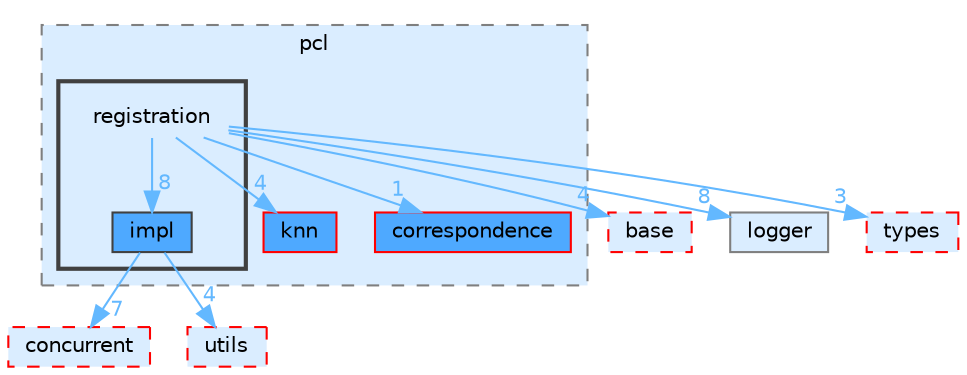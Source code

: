 digraph "src/include/cpp-toolbox/pcl/registration"
{
 // LATEX_PDF_SIZE
  bgcolor="transparent";
  edge [fontname=Helvetica,fontsize=10,labelfontname=Helvetica,labelfontsize=10];
  node [fontname=Helvetica,fontsize=10,shape=box,height=0.2,width=0.4];
  compound=true
  subgraph clusterdir_f66d48d75a3d5d9d9a342840712bf869 {
    graph [ bgcolor="#daedff", pencolor="grey50", label="pcl", fontname=Helvetica,fontsize=10 style="filled,dashed", URL="dir_f66d48d75a3d5d9d9a342840712bf869.html",tooltip=""]
  dir_243df28db0ff42736885b37407e99842 [label="knn", fillcolor="#4ea9ff", color="red", style="filled", URL="dir_243df28db0ff42736885b37407e99842.html",tooltip=""];
  dir_9bd22864257bc944587f30bf5e25cc1c [label="correspondence", fillcolor="#4ea9ff", color="red", style="filled", URL="dir_9bd22864257bc944587f30bf5e25cc1c.html",tooltip=""];
  subgraph clusterdir_0bd0c49aa95dc07b46acbdff3f1b0765 {
    graph [ bgcolor="#daedff", pencolor="grey25", label="", fontname=Helvetica,fontsize=10 style="filled,bold", URL="dir_0bd0c49aa95dc07b46acbdff3f1b0765.html",tooltip=""]
    dir_0bd0c49aa95dc07b46acbdff3f1b0765 [shape=plaintext, label="registration"];
  dir_3138dcc476fc8c0896ac93ef260b5ae6 [label="impl", fillcolor="#4ea9ff", color="grey25", style="filled", URL="dir_3138dcc476fc8c0896ac93ef260b5ae6.html",tooltip=""];
  }
  }
  dir_175064ea02679cf4c3a50b5407502295 [label="base", fillcolor="#daedff", color="red", style="filled,dashed", URL="dir_175064ea02679cf4c3a50b5407502295.html",tooltip=""];
  dir_40d9b6a4c321e73b85093107dc465522 [label="logger", fillcolor="#daedff", color="grey50", style="filled", URL="dir_40d9b6a4c321e73b85093107dc465522.html",tooltip=""];
  dir_53097c1fb4416aacf03fa23589a54650 [label="concurrent", fillcolor="#daedff", color="red", style="filled,dashed", URL="dir_53097c1fb4416aacf03fa23589a54650.html",tooltip=""];
  dir_d073c017754f5bdb7e8e1de8ad13b99a [label="types", fillcolor="#daedff", color="red", style="filled,dashed", URL="dir_d073c017754f5bdb7e8e1de8ad13b99a.html",tooltip=""];
  dir_f67a023f401e335084376ee616e38b67 [label="utils", fillcolor="#daedff", color="red", style="filled,dashed", URL="dir_f67a023f401e335084376ee616e38b67.html",tooltip=""];
  dir_0bd0c49aa95dc07b46acbdff3f1b0765->dir_175064ea02679cf4c3a50b5407502295 [headlabel="4", labeldistance=1.5 headhref="dir_000038_000000.html" href="dir_000038_000000.html" color="steelblue1" fontcolor="steelblue1"];
  dir_0bd0c49aa95dc07b46acbdff3f1b0765->dir_243df28db0ff42736885b37407e99842 [headlabel="4", labeldistance=1.5 headhref="dir_000038_000029.html" href="dir_000038_000029.html" color="steelblue1" fontcolor="steelblue1"];
  dir_0bd0c49aa95dc07b46acbdff3f1b0765->dir_3138dcc476fc8c0896ac93ef260b5ae6 [headlabel="8", labeldistance=1.5 headhref="dir_000038_000024.html" href="dir_000038_000024.html" color="steelblue1" fontcolor="steelblue1"];
  dir_0bd0c49aa95dc07b46acbdff3f1b0765->dir_40d9b6a4c321e73b85093107dc465522 [headlabel="8", labeldistance=1.5 headhref="dir_000038_000030.html" href="dir_000038_000030.html" color="steelblue1" fontcolor="steelblue1"];
  dir_0bd0c49aa95dc07b46acbdff3f1b0765->dir_9bd22864257bc944587f30bf5e25cc1c [headlabel="1", labeldistance=1.5 headhref="dir_000038_000003.html" href="dir_000038_000003.html" color="steelblue1" fontcolor="steelblue1"];
  dir_0bd0c49aa95dc07b46acbdff3f1b0765->dir_d073c017754f5bdb7e8e1de8ad13b99a [headlabel="3", labeldistance=1.5 headhref="dir_000038_000040.html" href="dir_000038_000040.html" color="steelblue1" fontcolor="steelblue1"];
  dir_3138dcc476fc8c0896ac93ef260b5ae6->dir_53097c1fb4416aacf03fa23589a54650 [headlabel="7", labeldistance=1.5 headhref="dir_000024_000001.html" href="dir_000024_000001.html" color="steelblue1" fontcolor="steelblue1"];
  dir_3138dcc476fc8c0896ac93ef260b5ae6->dir_f67a023f401e335084376ee616e38b67 [headlabel="4", labeldistance=1.5 headhref="dir_000024_000041.html" href="dir_000024_000041.html" color="steelblue1" fontcolor="steelblue1"];
}
